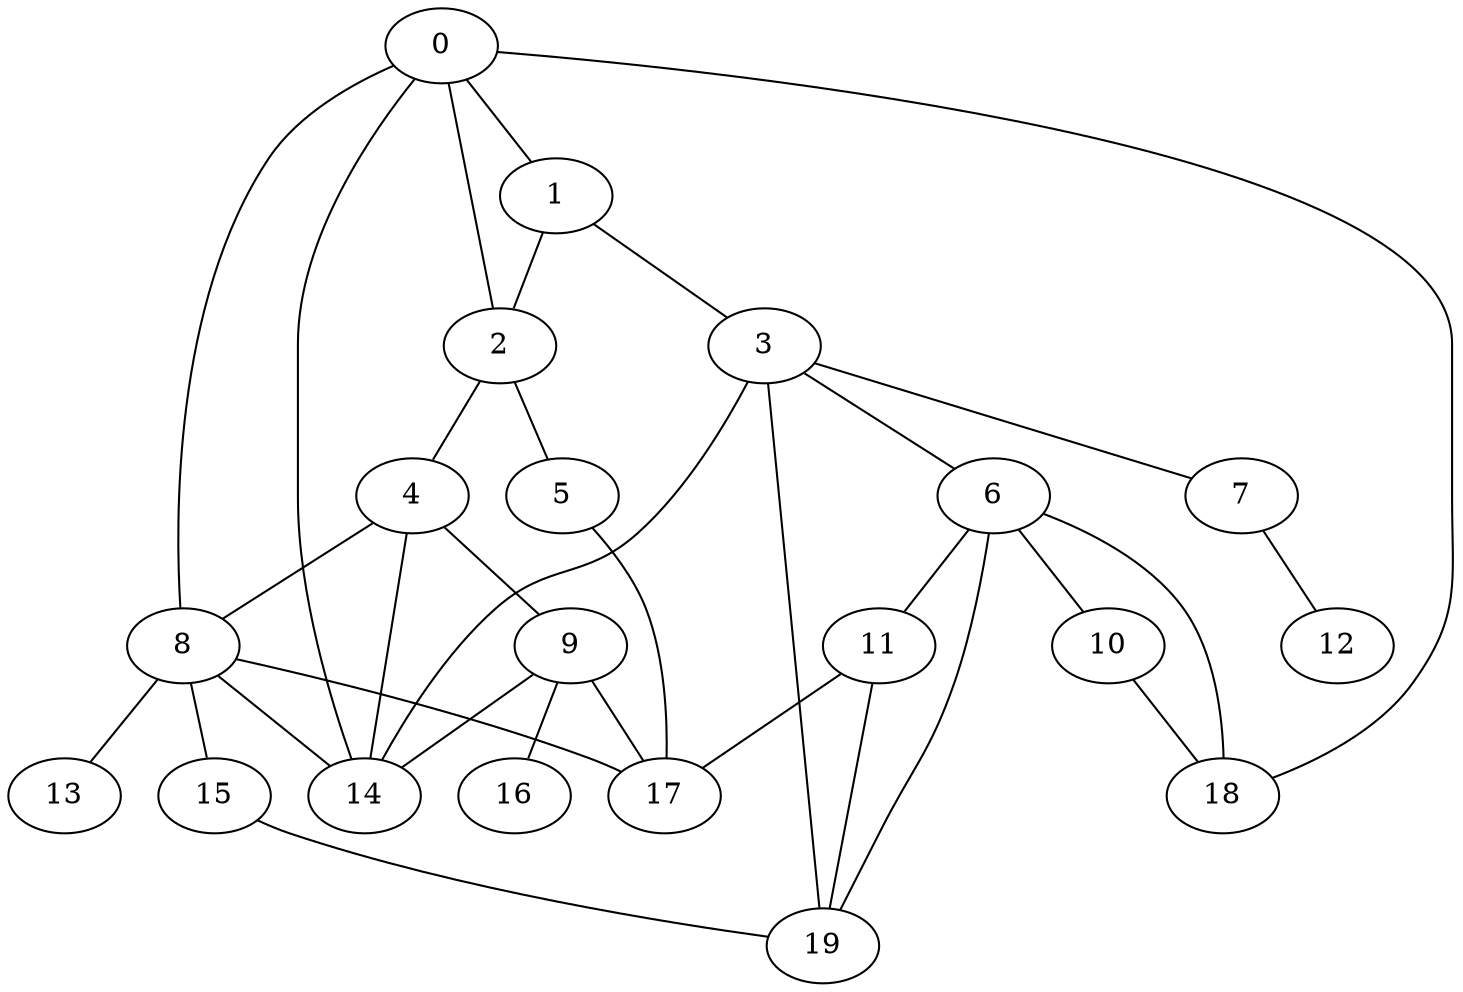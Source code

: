 graph graphname {0--1
0--2
0--8
0--14
0--18
1--2
1--3
2--4
2--5
3--6
3--7
3--14
3--19
4--8
4--9
4--14
5--17
6--10
6--11
6--18
6--19
7--12
8--13
8--14
8--15
8--17
9--14
9--16
9--17
10--18
11--17
11--19
15--19
}